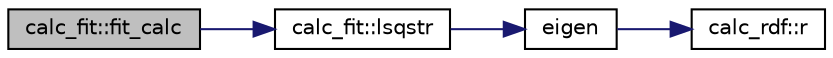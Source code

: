 digraph "calc_fit::fit_calc"
{
  edge [fontname="Helvetica",fontsize="10",labelfontname="Helvetica",labelfontsize="10"];
  node [fontname="Helvetica",fontsize="10",shape=record];
  rankdir="LR";
  Node1 [label="calc_fit::fit_calc",height=0.2,width=0.4,color="black", fillcolor="grey75", style="filled" fontcolor="black"];
  Node1 -> Node2 [color="midnightblue",fontsize="10",style="solid",fontname="Helvetica"];
  Node2 [label="calc_fit::lsqstr",height=0.2,width=0.4,color="black", fillcolor="white", style="filled",URL="$classcalc__fit.html#aac8547f0c38c8a8b690d296238ffa70a"];
  Node2 -> Node3 [color="midnightblue",fontsize="10",style="solid",fontname="Helvetica"];
  Node3 [label="eigen",height=0.2,width=0.4,color="black", fillcolor="white", style="filled",URL="$eigen_8f90.html#a6235fe5aa226f81d60122047e156250f"];
  Node3 -> Node4 [color="midnightblue",fontsize="10",style="solid",fontname="Helvetica"];
  Node4 [label="calc_rdf::r",height=0.2,width=0.4,color="black", fillcolor="white", style="filled",URL="$classcalc__rdf.html#a203d29eb42a922de8786e02bef09868a"];
}
